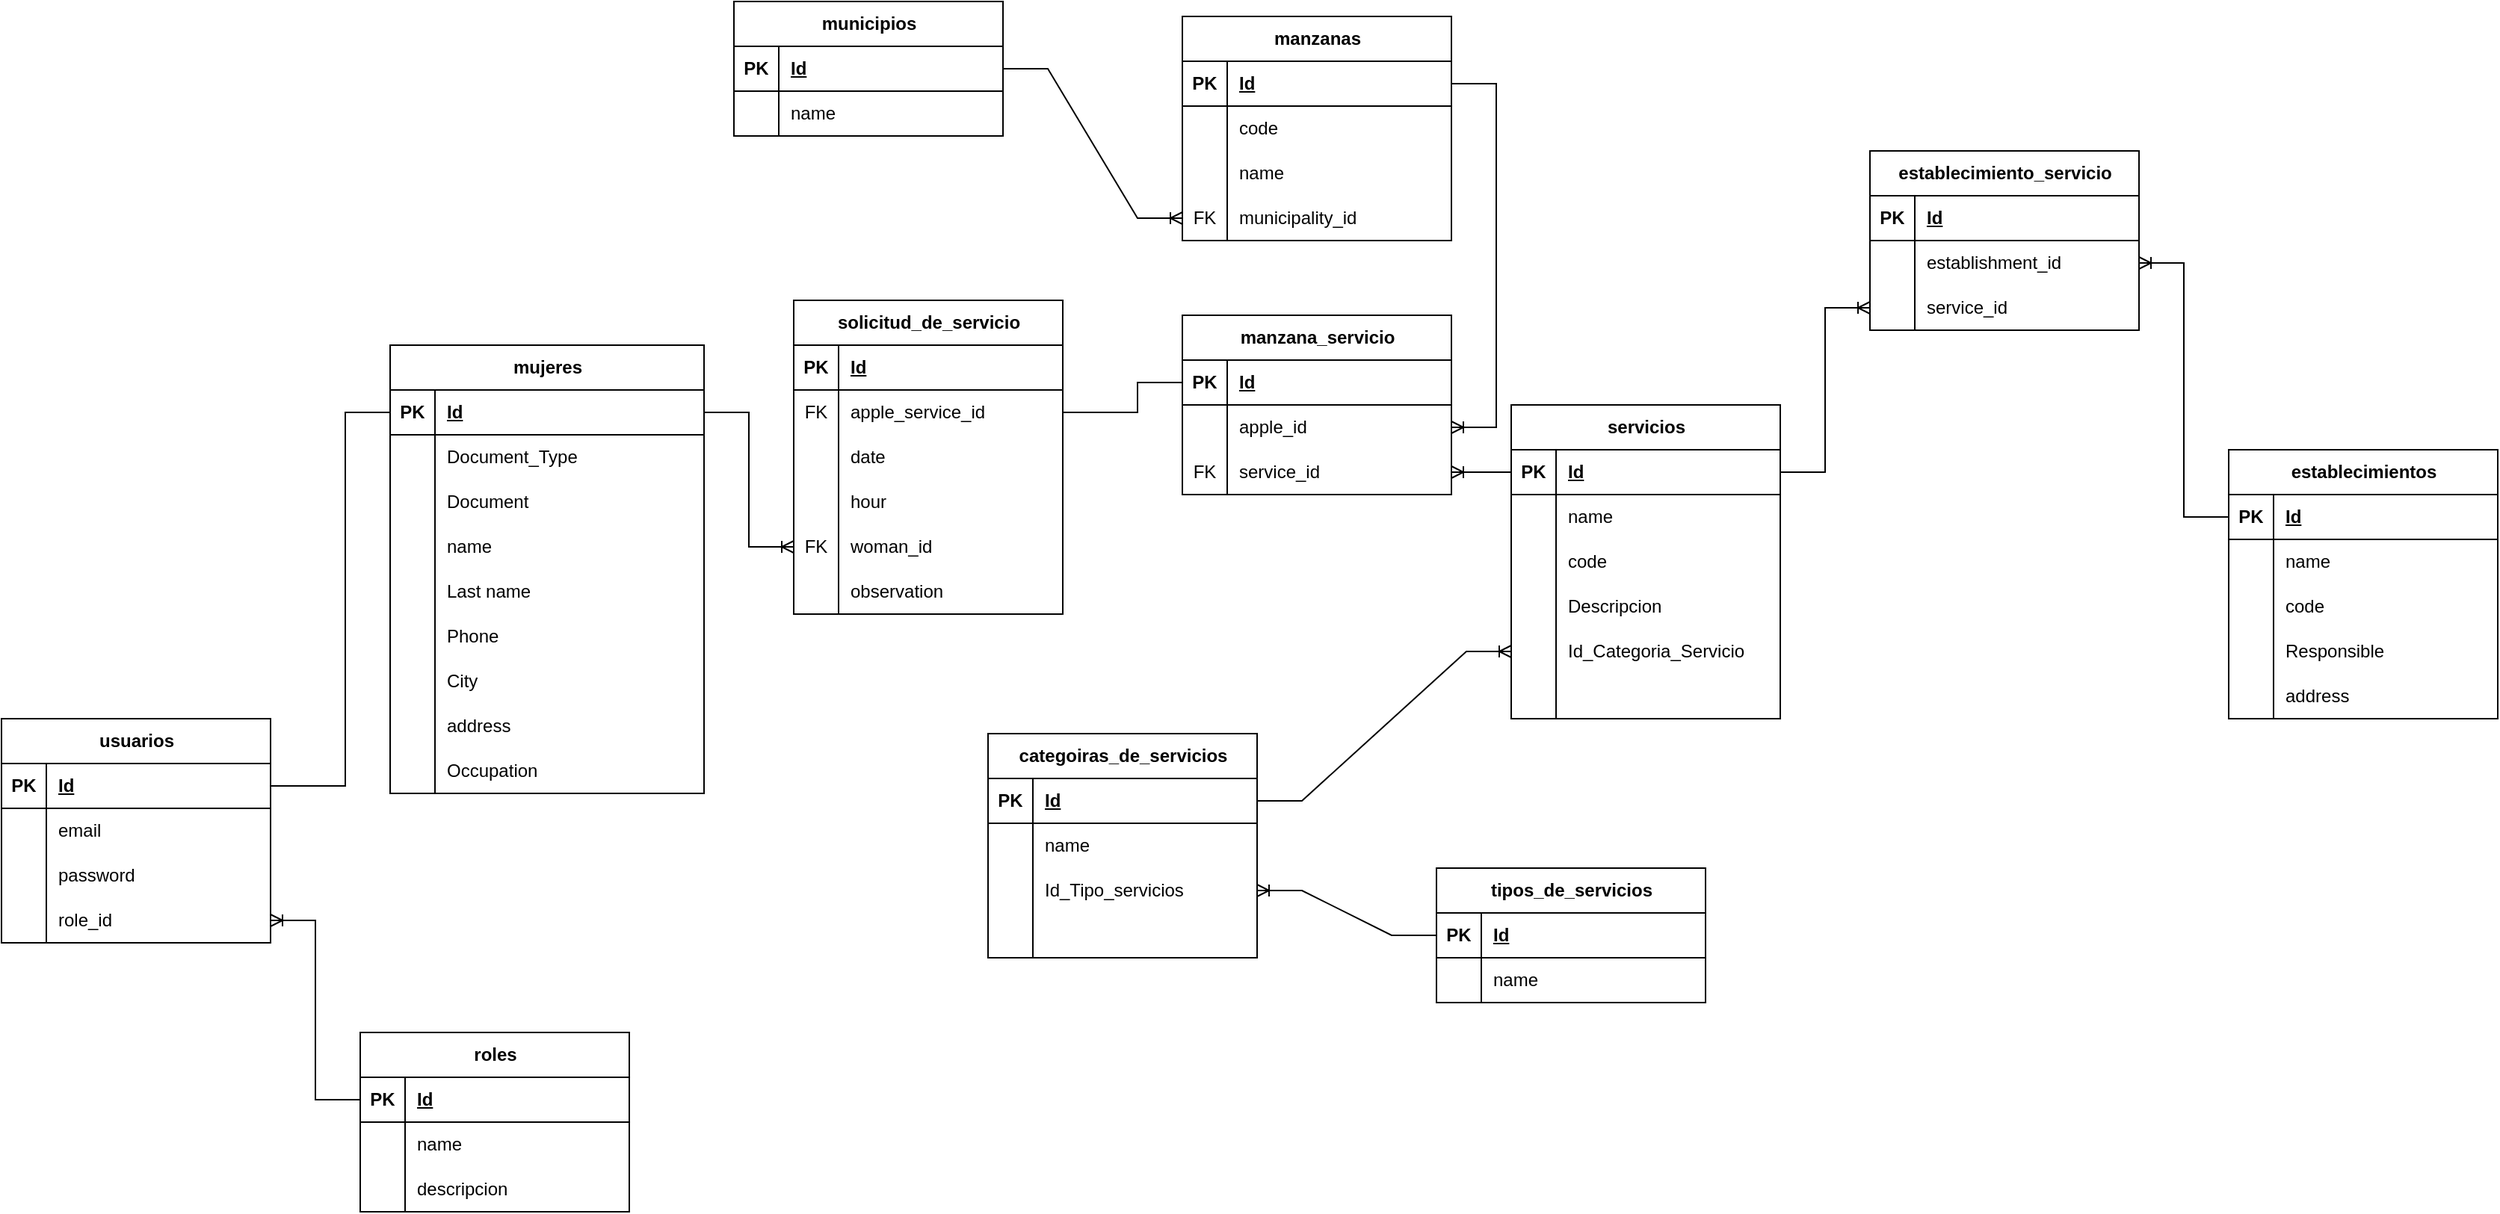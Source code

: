 <mxfile version="21.7.5" type="device">
  <diagram name="Página-1" id="1Esb1U3vn8KjZxYMrTXA">
    <mxGraphModel dx="2320" dy="709" grid="1" gridSize="10" guides="1" tooltips="1" connect="1" arrows="1" fold="1" page="1" pageScale="1" pageWidth="827" pageHeight="1169" math="0" shadow="0">
      <root>
        <mxCell id="0" />
        <mxCell id="1" parent="0" />
        <mxCell id="nbecH-jG8fhPAwq5jKJ--27" value="manzanas" style="shape=table;startSize=30;container=1;collapsible=1;childLayout=tableLayout;fixedRows=1;rowLines=0;fontStyle=1;align=center;resizeLast=1;html=1;" parent="1" vertex="1">
          <mxGeometry x="180" y="40" width="180" height="150" as="geometry" />
        </mxCell>
        <mxCell id="nbecH-jG8fhPAwq5jKJ--28" value="" style="shape=tableRow;horizontal=0;startSize=0;swimlaneHead=0;swimlaneBody=0;fillColor=none;collapsible=0;dropTarget=0;points=[[0,0.5],[1,0.5]];portConstraint=eastwest;top=0;left=0;right=0;bottom=1;" parent="nbecH-jG8fhPAwq5jKJ--27" vertex="1">
          <mxGeometry y="30" width="180" height="30" as="geometry" />
        </mxCell>
        <mxCell id="nbecH-jG8fhPAwq5jKJ--29" value="PK" style="shape=partialRectangle;connectable=0;fillColor=none;top=0;left=0;bottom=0;right=0;fontStyle=1;overflow=hidden;whiteSpace=wrap;html=1;" parent="nbecH-jG8fhPAwq5jKJ--28" vertex="1">
          <mxGeometry width="30" height="30" as="geometry">
            <mxRectangle width="30" height="30" as="alternateBounds" />
          </mxGeometry>
        </mxCell>
        <mxCell id="nbecH-jG8fhPAwq5jKJ--30" value="Id" style="shape=partialRectangle;connectable=0;fillColor=none;top=0;left=0;bottom=0;right=0;align=left;spacingLeft=6;fontStyle=5;overflow=hidden;whiteSpace=wrap;html=1;" parent="nbecH-jG8fhPAwq5jKJ--28" vertex="1">
          <mxGeometry x="30" width="150" height="30" as="geometry">
            <mxRectangle width="150" height="30" as="alternateBounds" />
          </mxGeometry>
        </mxCell>
        <mxCell id="nbecH-jG8fhPAwq5jKJ--31" value="" style="shape=tableRow;horizontal=0;startSize=0;swimlaneHead=0;swimlaneBody=0;fillColor=none;collapsible=0;dropTarget=0;points=[[0,0.5],[1,0.5]];portConstraint=eastwest;top=0;left=0;right=0;bottom=0;" parent="nbecH-jG8fhPAwq5jKJ--27" vertex="1">
          <mxGeometry y="60" width="180" height="30" as="geometry" />
        </mxCell>
        <mxCell id="nbecH-jG8fhPAwq5jKJ--32" value="" style="shape=partialRectangle;connectable=0;fillColor=none;top=0;left=0;bottom=0;right=0;editable=1;overflow=hidden;whiteSpace=wrap;html=1;" parent="nbecH-jG8fhPAwq5jKJ--31" vertex="1">
          <mxGeometry width="30" height="30" as="geometry">
            <mxRectangle width="30" height="30" as="alternateBounds" />
          </mxGeometry>
        </mxCell>
        <mxCell id="nbecH-jG8fhPAwq5jKJ--33" value="code" style="shape=partialRectangle;connectable=0;fillColor=none;top=0;left=0;bottom=0;right=0;align=left;spacingLeft=6;overflow=hidden;whiteSpace=wrap;html=1;" parent="nbecH-jG8fhPAwq5jKJ--31" vertex="1">
          <mxGeometry x="30" width="150" height="30" as="geometry">
            <mxRectangle width="150" height="30" as="alternateBounds" />
          </mxGeometry>
        </mxCell>
        <mxCell id="nbecH-jG8fhPAwq5jKJ--34" value="" style="shape=tableRow;horizontal=0;startSize=0;swimlaneHead=0;swimlaneBody=0;fillColor=none;collapsible=0;dropTarget=0;points=[[0,0.5],[1,0.5]];portConstraint=eastwest;top=0;left=0;right=0;bottom=0;" parent="nbecH-jG8fhPAwq5jKJ--27" vertex="1">
          <mxGeometry y="90" width="180" height="30" as="geometry" />
        </mxCell>
        <mxCell id="nbecH-jG8fhPAwq5jKJ--35" value="" style="shape=partialRectangle;connectable=0;fillColor=none;top=0;left=0;bottom=0;right=0;editable=1;overflow=hidden;whiteSpace=wrap;html=1;" parent="nbecH-jG8fhPAwq5jKJ--34" vertex="1">
          <mxGeometry width="30" height="30" as="geometry">
            <mxRectangle width="30" height="30" as="alternateBounds" />
          </mxGeometry>
        </mxCell>
        <mxCell id="nbecH-jG8fhPAwq5jKJ--36" value="name" style="shape=partialRectangle;connectable=0;fillColor=none;top=0;left=0;bottom=0;right=0;align=left;spacingLeft=6;overflow=hidden;whiteSpace=wrap;html=1;" parent="nbecH-jG8fhPAwq5jKJ--34" vertex="1">
          <mxGeometry x="30" width="150" height="30" as="geometry">
            <mxRectangle width="150" height="30" as="alternateBounds" />
          </mxGeometry>
        </mxCell>
        <mxCell id="nbecH-jG8fhPAwq5jKJ--37" value="" style="shape=tableRow;horizontal=0;startSize=0;swimlaneHead=0;swimlaneBody=0;fillColor=none;collapsible=0;dropTarget=0;points=[[0,0.5],[1,0.5]];portConstraint=eastwest;top=0;left=0;right=0;bottom=0;" parent="nbecH-jG8fhPAwq5jKJ--27" vertex="1">
          <mxGeometry y="120" width="180" height="30" as="geometry" />
        </mxCell>
        <mxCell id="nbecH-jG8fhPAwq5jKJ--38" value="FK" style="shape=partialRectangle;connectable=0;fillColor=none;top=0;left=0;bottom=0;right=0;editable=1;overflow=hidden;whiteSpace=wrap;html=1;" parent="nbecH-jG8fhPAwq5jKJ--37" vertex="1">
          <mxGeometry width="30" height="30" as="geometry">
            <mxRectangle width="30" height="30" as="alternateBounds" />
          </mxGeometry>
        </mxCell>
        <mxCell id="nbecH-jG8fhPAwq5jKJ--39" value="municipality_id" style="shape=partialRectangle;connectable=0;fillColor=none;top=0;left=0;bottom=0;right=0;align=left;spacingLeft=6;overflow=hidden;whiteSpace=wrap;html=1;" parent="nbecH-jG8fhPAwq5jKJ--37" vertex="1">
          <mxGeometry x="30" width="150" height="30" as="geometry">
            <mxRectangle width="150" height="30" as="alternateBounds" />
          </mxGeometry>
        </mxCell>
        <mxCell id="nbecH-jG8fhPAwq5jKJ--40" value="municipios" style="shape=table;startSize=30;container=1;collapsible=1;childLayout=tableLayout;fixedRows=1;rowLines=0;fontStyle=1;align=center;resizeLast=1;html=1;" parent="1" vertex="1">
          <mxGeometry x="-120" y="30" width="180" height="90" as="geometry" />
        </mxCell>
        <mxCell id="nbecH-jG8fhPAwq5jKJ--41" value="" style="shape=tableRow;horizontal=0;startSize=0;swimlaneHead=0;swimlaneBody=0;fillColor=none;collapsible=0;dropTarget=0;points=[[0,0.5],[1,0.5]];portConstraint=eastwest;top=0;left=0;right=0;bottom=1;" parent="nbecH-jG8fhPAwq5jKJ--40" vertex="1">
          <mxGeometry y="30" width="180" height="30" as="geometry" />
        </mxCell>
        <mxCell id="nbecH-jG8fhPAwq5jKJ--42" value="PK" style="shape=partialRectangle;connectable=0;fillColor=none;top=0;left=0;bottom=0;right=0;fontStyle=1;overflow=hidden;whiteSpace=wrap;html=1;" parent="nbecH-jG8fhPAwq5jKJ--41" vertex="1">
          <mxGeometry width="30" height="30" as="geometry">
            <mxRectangle width="30" height="30" as="alternateBounds" />
          </mxGeometry>
        </mxCell>
        <mxCell id="nbecH-jG8fhPAwq5jKJ--43" value="Id" style="shape=partialRectangle;connectable=0;fillColor=none;top=0;left=0;bottom=0;right=0;align=left;spacingLeft=6;fontStyle=5;overflow=hidden;whiteSpace=wrap;html=1;" parent="nbecH-jG8fhPAwq5jKJ--41" vertex="1">
          <mxGeometry x="30" width="150" height="30" as="geometry">
            <mxRectangle width="150" height="30" as="alternateBounds" />
          </mxGeometry>
        </mxCell>
        <mxCell id="nbecH-jG8fhPAwq5jKJ--44" value="" style="shape=tableRow;horizontal=0;startSize=0;swimlaneHead=0;swimlaneBody=0;fillColor=none;collapsible=0;dropTarget=0;points=[[0,0.5],[1,0.5]];portConstraint=eastwest;top=0;left=0;right=0;bottom=0;" parent="nbecH-jG8fhPAwq5jKJ--40" vertex="1">
          <mxGeometry y="60" width="180" height="30" as="geometry" />
        </mxCell>
        <mxCell id="nbecH-jG8fhPAwq5jKJ--45" value="" style="shape=partialRectangle;connectable=0;fillColor=none;top=0;left=0;bottom=0;right=0;editable=1;overflow=hidden;whiteSpace=wrap;html=1;" parent="nbecH-jG8fhPAwq5jKJ--44" vertex="1">
          <mxGeometry width="30" height="30" as="geometry">
            <mxRectangle width="30" height="30" as="alternateBounds" />
          </mxGeometry>
        </mxCell>
        <mxCell id="nbecH-jG8fhPAwq5jKJ--46" value="name" style="shape=partialRectangle;connectable=0;fillColor=none;top=0;left=0;bottom=0;right=0;align=left;spacingLeft=6;overflow=hidden;whiteSpace=wrap;html=1;" parent="nbecH-jG8fhPAwq5jKJ--44" vertex="1">
          <mxGeometry x="30" width="150" height="30" as="geometry">
            <mxRectangle width="150" height="30" as="alternateBounds" />
          </mxGeometry>
        </mxCell>
        <mxCell id="nbecH-jG8fhPAwq5jKJ--53" value="tipos_de_servicios" style="shape=table;startSize=30;container=1;collapsible=1;childLayout=tableLayout;fixedRows=1;rowLines=0;fontStyle=1;align=center;resizeLast=1;html=1;" parent="1" vertex="1">
          <mxGeometry x="350" y="610" width="180" height="90" as="geometry" />
        </mxCell>
        <mxCell id="nbecH-jG8fhPAwq5jKJ--54" value="" style="shape=tableRow;horizontal=0;startSize=0;swimlaneHead=0;swimlaneBody=0;fillColor=none;collapsible=0;dropTarget=0;points=[[0,0.5],[1,0.5]];portConstraint=eastwest;top=0;left=0;right=0;bottom=1;" parent="nbecH-jG8fhPAwq5jKJ--53" vertex="1">
          <mxGeometry y="30" width="180" height="30" as="geometry" />
        </mxCell>
        <mxCell id="nbecH-jG8fhPAwq5jKJ--55" value="PK" style="shape=partialRectangle;connectable=0;fillColor=none;top=0;left=0;bottom=0;right=0;fontStyle=1;overflow=hidden;whiteSpace=wrap;html=1;" parent="nbecH-jG8fhPAwq5jKJ--54" vertex="1">
          <mxGeometry width="30" height="30" as="geometry">
            <mxRectangle width="30" height="30" as="alternateBounds" />
          </mxGeometry>
        </mxCell>
        <mxCell id="nbecH-jG8fhPAwq5jKJ--56" value="Id" style="shape=partialRectangle;connectable=0;fillColor=none;top=0;left=0;bottom=0;right=0;align=left;spacingLeft=6;fontStyle=5;overflow=hidden;whiteSpace=wrap;html=1;" parent="nbecH-jG8fhPAwq5jKJ--54" vertex="1">
          <mxGeometry x="30" width="150" height="30" as="geometry">
            <mxRectangle width="150" height="30" as="alternateBounds" />
          </mxGeometry>
        </mxCell>
        <mxCell id="nbecH-jG8fhPAwq5jKJ--57" value="" style="shape=tableRow;horizontal=0;startSize=0;swimlaneHead=0;swimlaneBody=0;fillColor=none;collapsible=0;dropTarget=0;points=[[0,0.5],[1,0.5]];portConstraint=eastwest;top=0;left=0;right=0;bottom=0;" parent="nbecH-jG8fhPAwq5jKJ--53" vertex="1">
          <mxGeometry y="60" width="180" height="30" as="geometry" />
        </mxCell>
        <mxCell id="nbecH-jG8fhPAwq5jKJ--58" value="" style="shape=partialRectangle;connectable=0;fillColor=none;top=0;left=0;bottom=0;right=0;editable=1;overflow=hidden;whiteSpace=wrap;html=1;" parent="nbecH-jG8fhPAwq5jKJ--57" vertex="1">
          <mxGeometry width="30" height="30" as="geometry">
            <mxRectangle width="30" height="30" as="alternateBounds" />
          </mxGeometry>
        </mxCell>
        <mxCell id="nbecH-jG8fhPAwq5jKJ--59" value="name" style="shape=partialRectangle;connectable=0;fillColor=none;top=0;left=0;bottom=0;right=0;align=left;spacingLeft=6;overflow=hidden;whiteSpace=wrap;html=1;" parent="nbecH-jG8fhPAwq5jKJ--57" vertex="1">
          <mxGeometry x="30" width="150" height="30" as="geometry">
            <mxRectangle width="150" height="30" as="alternateBounds" />
          </mxGeometry>
        </mxCell>
        <mxCell id="nbecH-jG8fhPAwq5jKJ--67" value="categoiras_de_servicios" style="shape=table;startSize=30;container=1;collapsible=1;childLayout=tableLayout;fixedRows=1;rowLines=0;fontStyle=1;align=center;resizeLast=1;html=1;" parent="1" vertex="1">
          <mxGeometry x="50" y="520" width="180" height="150" as="geometry" />
        </mxCell>
        <mxCell id="nbecH-jG8fhPAwq5jKJ--68" value="" style="shape=tableRow;horizontal=0;startSize=0;swimlaneHead=0;swimlaneBody=0;fillColor=none;collapsible=0;dropTarget=0;points=[[0,0.5],[1,0.5]];portConstraint=eastwest;top=0;left=0;right=0;bottom=1;" parent="nbecH-jG8fhPAwq5jKJ--67" vertex="1">
          <mxGeometry y="30" width="180" height="30" as="geometry" />
        </mxCell>
        <mxCell id="nbecH-jG8fhPAwq5jKJ--69" value="PK" style="shape=partialRectangle;connectable=0;fillColor=none;top=0;left=0;bottom=0;right=0;fontStyle=1;overflow=hidden;whiteSpace=wrap;html=1;" parent="nbecH-jG8fhPAwq5jKJ--68" vertex="1">
          <mxGeometry width="30" height="30" as="geometry">
            <mxRectangle width="30" height="30" as="alternateBounds" />
          </mxGeometry>
        </mxCell>
        <mxCell id="nbecH-jG8fhPAwq5jKJ--70" value="Id" style="shape=partialRectangle;connectable=0;fillColor=none;top=0;left=0;bottom=0;right=0;align=left;spacingLeft=6;fontStyle=5;overflow=hidden;whiteSpace=wrap;html=1;" parent="nbecH-jG8fhPAwq5jKJ--68" vertex="1">
          <mxGeometry x="30" width="150" height="30" as="geometry">
            <mxRectangle width="150" height="30" as="alternateBounds" />
          </mxGeometry>
        </mxCell>
        <mxCell id="nbecH-jG8fhPAwq5jKJ--71" value="" style="shape=tableRow;horizontal=0;startSize=0;swimlaneHead=0;swimlaneBody=0;fillColor=none;collapsible=0;dropTarget=0;points=[[0,0.5],[1,0.5]];portConstraint=eastwest;top=0;left=0;right=0;bottom=0;" parent="nbecH-jG8fhPAwq5jKJ--67" vertex="1">
          <mxGeometry y="60" width="180" height="30" as="geometry" />
        </mxCell>
        <mxCell id="nbecH-jG8fhPAwq5jKJ--72" value="" style="shape=partialRectangle;connectable=0;fillColor=none;top=0;left=0;bottom=0;right=0;editable=1;overflow=hidden;whiteSpace=wrap;html=1;" parent="nbecH-jG8fhPAwq5jKJ--71" vertex="1">
          <mxGeometry width="30" height="30" as="geometry">
            <mxRectangle width="30" height="30" as="alternateBounds" />
          </mxGeometry>
        </mxCell>
        <mxCell id="nbecH-jG8fhPAwq5jKJ--73" value="name" style="shape=partialRectangle;connectable=0;fillColor=none;top=0;left=0;bottom=0;right=0;align=left;spacingLeft=6;overflow=hidden;whiteSpace=wrap;html=1;" parent="nbecH-jG8fhPAwq5jKJ--71" vertex="1">
          <mxGeometry x="30" width="150" height="30" as="geometry">
            <mxRectangle width="150" height="30" as="alternateBounds" />
          </mxGeometry>
        </mxCell>
        <mxCell id="nbecH-jG8fhPAwq5jKJ--74" value="" style="shape=tableRow;horizontal=0;startSize=0;swimlaneHead=0;swimlaneBody=0;fillColor=none;collapsible=0;dropTarget=0;points=[[0,0.5],[1,0.5]];portConstraint=eastwest;top=0;left=0;right=0;bottom=0;" parent="nbecH-jG8fhPAwq5jKJ--67" vertex="1">
          <mxGeometry y="90" width="180" height="30" as="geometry" />
        </mxCell>
        <mxCell id="nbecH-jG8fhPAwq5jKJ--75" value="" style="shape=partialRectangle;connectable=0;fillColor=none;top=0;left=0;bottom=0;right=0;editable=1;overflow=hidden;whiteSpace=wrap;html=1;" parent="nbecH-jG8fhPAwq5jKJ--74" vertex="1">
          <mxGeometry width="30" height="30" as="geometry">
            <mxRectangle width="30" height="30" as="alternateBounds" />
          </mxGeometry>
        </mxCell>
        <mxCell id="nbecH-jG8fhPAwq5jKJ--76" value="Id_Tipo_servicios" style="shape=partialRectangle;connectable=0;fillColor=none;top=0;left=0;bottom=0;right=0;align=left;spacingLeft=6;overflow=hidden;whiteSpace=wrap;html=1;" parent="nbecH-jG8fhPAwq5jKJ--74" vertex="1">
          <mxGeometry x="30" width="150" height="30" as="geometry">
            <mxRectangle width="150" height="30" as="alternateBounds" />
          </mxGeometry>
        </mxCell>
        <mxCell id="nbecH-jG8fhPAwq5jKJ--77" value="" style="shape=tableRow;horizontal=0;startSize=0;swimlaneHead=0;swimlaneBody=0;fillColor=none;collapsible=0;dropTarget=0;points=[[0,0.5],[1,0.5]];portConstraint=eastwest;top=0;left=0;right=0;bottom=0;" parent="nbecH-jG8fhPAwq5jKJ--67" vertex="1">
          <mxGeometry y="120" width="180" height="30" as="geometry" />
        </mxCell>
        <mxCell id="nbecH-jG8fhPAwq5jKJ--78" value="" style="shape=partialRectangle;connectable=0;fillColor=none;top=0;left=0;bottom=0;right=0;editable=1;overflow=hidden;whiteSpace=wrap;html=1;" parent="nbecH-jG8fhPAwq5jKJ--77" vertex="1">
          <mxGeometry width="30" height="30" as="geometry">
            <mxRectangle width="30" height="30" as="alternateBounds" />
          </mxGeometry>
        </mxCell>
        <mxCell id="nbecH-jG8fhPAwq5jKJ--79" value="" style="shape=partialRectangle;connectable=0;fillColor=none;top=0;left=0;bottom=0;right=0;align=left;spacingLeft=6;overflow=hidden;whiteSpace=wrap;html=1;" parent="nbecH-jG8fhPAwq5jKJ--77" vertex="1">
          <mxGeometry x="30" width="150" height="30" as="geometry">
            <mxRectangle width="150" height="30" as="alternateBounds" />
          </mxGeometry>
        </mxCell>
        <mxCell id="nbecH-jG8fhPAwq5jKJ--80" value="servicios" style="shape=table;startSize=30;container=1;collapsible=1;childLayout=tableLayout;fixedRows=1;rowLines=0;fontStyle=1;align=center;resizeLast=1;html=1;" parent="1" vertex="1">
          <mxGeometry x="400" y="300" width="180" height="210" as="geometry" />
        </mxCell>
        <mxCell id="nbecH-jG8fhPAwq5jKJ--81" value="" style="shape=tableRow;horizontal=0;startSize=0;swimlaneHead=0;swimlaneBody=0;fillColor=none;collapsible=0;dropTarget=0;points=[[0,0.5],[1,0.5]];portConstraint=eastwest;top=0;left=0;right=0;bottom=1;" parent="nbecH-jG8fhPAwq5jKJ--80" vertex="1">
          <mxGeometry y="30" width="180" height="30" as="geometry" />
        </mxCell>
        <mxCell id="nbecH-jG8fhPAwq5jKJ--82" value="PK" style="shape=partialRectangle;connectable=0;fillColor=none;top=0;left=0;bottom=0;right=0;fontStyle=1;overflow=hidden;whiteSpace=wrap;html=1;" parent="nbecH-jG8fhPAwq5jKJ--81" vertex="1">
          <mxGeometry width="30" height="30" as="geometry">
            <mxRectangle width="30" height="30" as="alternateBounds" />
          </mxGeometry>
        </mxCell>
        <mxCell id="nbecH-jG8fhPAwq5jKJ--83" value="Id" style="shape=partialRectangle;connectable=0;fillColor=none;top=0;left=0;bottom=0;right=0;align=left;spacingLeft=6;fontStyle=5;overflow=hidden;whiteSpace=wrap;html=1;" parent="nbecH-jG8fhPAwq5jKJ--81" vertex="1">
          <mxGeometry x="30" width="150" height="30" as="geometry">
            <mxRectangle width="150" height="30" as="alternateBounds" />
          </mxGeometry>
        </mxCell>
        <mxCell id="nbecH-jG8fhPAwq5jKJ--84" value="" style="shape=tableRow;horizontal=0;startSize=0;swimlaneHead=0;swimlaneBody=0;fillColor=none;collapsible=0;dropTarget=0;points=[[0,0.5],[1,0.5]];portConstraint=eastwest;top=0;left=0;right=0;bottom=0;" parent="nbecH-jG8fhPAwq5jKJ--80" vertex="1">
          <mxGeometry y="60" width="180" height="30" as="geometry" />
        </mxCell>
        <mxCell id="nbecH-jG8fhPAwq5jKJ--85" value="" style="shape=partialRectangle;connectable=0;fillColor=none;top=0;left=0;bottom=0;right=0;editable=1;overflow=hidden;whiteSpace=wrap;html=1;" parent="nbecH-jG8fhPAwq5jKJ--84" vertex="1">
          <mxGeometry width="30" height="30" as="geometry">
            <mxRectangle width="30" height="30" as="alternateBounds" />
          </mxGeometry>
        </mxCell>
        <mxCell id="nbecH-jG8fhPAwq5jKJ--86" value="name" style="shape=partialRectangle;connectable=0;fillColor=none;top=0;left=0;bottom=0;right=0;align=left;spacingLeft=6;overflow=hidden;whiteSpace=wrap;html=1;" parent="nbecH-jG8fhPAwq5jKJ--84" vertex="1">
          <mxGeometry x="30" width="150" height="30" as="geometry">
            <mxRectangle width="150" height="30" as="alternateBounds" />
          </mxGeometry>
        </mxCell>
        <mxCell id="nbecH-jG8fhPAwq5jKJ--87" value="" style="shape=tableRow;horizontal=0;startSize=0;swimlaneHead=0;swimlaneBody=0;fillColor=none;collapsible=0;dropTarget=0;points=[[0,0.5],[1,0.5]];portConstraint=eastwest;top=0;left=0;right=0;bottom=0;" parent="nbecH-jG8fhPAwq5jKJ--80" vertex="1">
          <mxGeometry y="90" width="180" height="30" as="geometry" />
        </mxCell>
        <mxCell id="nbecH-jG8fhPAwq5jKJ--88" value="" style="shape=partialRectangle;connectable=0;fillColor=none;top=0;left=0;bottom=0;right=0;editable=1;overflow=hidden;whiteSpace=wrap;html=1;" parent="nbecH-jG8fhPAwq5jKJ--87" vertex="1">
          <mxGeometry width="30" height="30" as="geometry">
            <mxRectangle width="30" height="30" as="alternateBounds" />
          </mxGeometry>
        </mxCell>
        <mxCell id="nbecH-jG8fhPAwq5jKJ--89" value="code" style="shape=partialRectangle;connectable=0;fillColor=none;top=0;left=0;bottom=0;right=0;align=left;spacingLeft=6;overflow=hidden;whiteSpace=wrap;html=1;" parent="nbecH-jG8fhPAwq5jKJ--87" vertex="1">
          <mxGeometry x="30" width="150" height="30" as="geometry">
            <mxRectangle width="150" height="30" as="alternateBounds" />
          </mxGeometry>
        </mxCell>
        <mxCell id="nbecH-jG8fhPAwq5jKJ--90" value="" style="shape=tableRow;horizontal=0;startSize=0;swimlaneHead=0;swimlaneBody=0;fillColor=none;collapsible=0;dropTarget=0;points=[[0,0.5],[1,0.5]];portConstraint=eastwest;top=0;left=0;right=0;bottom=0;" parent="nbecH-jG8fhPAwq5jKJ--80" vertex="1">
          <mxGeometry y="120" width="180" height="30" as="geometry" />
        </mxCell>
        <mxCell id="nbecH-jG8fhPAwq5jKJ--91" value="" style="shape=partialRectangle;connectable=0;fillColor=none;top=0;left=0;bottom=0;right=0;editable=1;overflow=hidden;whiteSpace=wrap;html=1;" parent="nbecH-jG8fhPAwq5jKJ--90" vertex="1">
          <mxGeometry width="30" height="30" as="geometry">
            <mxRectangle width="30" height="30" as="alternateBounds" />
          </mxGeometry>
        </mxCell>
        <mxCell id="nbecH-jG8fhPAwq5jKJ--92" value="Descripcion" style="shape=partialRectangle;connectable=0;fillColor=none;top=0;left=0;bottom=0;right=0;align=left;spacingLeft=6;overflow=hidden;whiteSpace=wrap;html=1;" parent="nbecH-jG8fhPAwq5jKJ--90" vertex="1">
          <mxGeometry x="30" width="150" height="30" as="geometry">
            <mxRectangle width="150" height="30" as="alternateBounds" />
          </mxGeometry>
        </mxCell>
        <mxCell id="nbecH-jG8fhPAwq5jKJ--207" value="" style="shape=tableRow;horizontal=0;startSize=0;swimlaneHead=0;swimlaneBody=0;fillColor=none;collapsible=0;dropTarget=0;points=[[0,0.5],[1,0.5]];portConstraint=eastwest;top=0;left=0;right=0;bottom=0;" parent="nbecH-jG8fhPAwq5jKJ--80" vertex="1">
          <mxGeometry y="150" width="180" height="30" as="geometry" />
        </mxCell>
        <mxCell id="nbecH-jG8fhPAwq5jKJ--208" value="" style="shape=partialRectangle;connectable=0;fillColor=none;top=0;left=0;bottom=0;right=0;editable=1;overflow=hidden;whiteSpace=wrap;html=1;" parent="nbecH-jG8fhPAwq5jKJ--207" vertex="1">
          <mxGeometry width="30" height="30" as="geometry">
            <mxRectangle width="30" height="30" as="alternateBounds" />
          </mxGeometry>
        </mxCell>
        <mxCell id="nbecH-jG8fhPAwq5jKJ--209" value="Id_Categoria_Servicio" style="shape=partialRectangle;connectable=0;fillColor=none;top=0;left=0;bottom=0;right=0;align=left;spacingLeft=6;overflow=hidden;whiteSpace=wrap;html=1;" parent="nbecH-jG8fhPAwq5jKJ--207" vertex="1">
          <mxGeometry x="30" width="150" height="30" as="geometry">
            <mxRectangle width="150" height="30" as="alternateBounds" />
          </mxGeometry>
        </mxCell>
        <mxCell id="nbecH-jG8fhPAwq5jKJ--210" value="" style="shape=tableRow;horizontal=0;startSize=0;swimlaneHead=0;swimlaneBody=0;fillColor=none;collapsible=0;dropTarget=0;points=[[0,0.5],[1,0.5]];portConstraint=eastwest;top=0;left=0;right=0;bottom=0;" parent="nbecH-jG8fhPAwq5jKJ--80" vertex="1">
          <mxGeometry y="180" width="180" height="30" as="geometry" />
        </mxCell>
        <mxCell id="nbecH-jG8fhPAwq5jKJ--211" value="" style="shape=partialRectangle;connectable=0;fillColor=none;top=0;left=0;bottom=0;right=0;editable=1;overflow=hidden;whiteSpace=wrap;html=1;" parent="nbecH-jG8fhPAwq5jKJ--210" vertex="1">
          <mxGeometry width="30" height="30" as="geometry">
            <mxRectangle width="30" height="30" as="alternateBounds" />
          </mxGeometry>
        </mxCell>
        <mxCell id="nbecH-jG8fhPAwq5jKJ--212" value="" style="shape=partialRectangle;connectable=0;fillColor=none;top=0;left=0;bottom=0;right=0;align=left;spacingLeft=6;overflow=hidden;whiteSpace=wrap;html=1;" parent="nbecH-jG8fhPAwq5jKJ--210" vertex="1">
          <mxGeometry x="30" width="150" height="30" as="geometry">
            <mxRectangle width="150" height="30" as="alternateBounds" />
          </mxGeometry>
        </mxCell>
        <mxCell id="nbecH-jG8fhPAwq5jKJ--141" value="establecimientos" style="shape=table;startSize=30;container=1;collapsible=1;childLayout=tableLayout;fixedRows=1;rowLines=0;fontStyle=1;align=center;resizeLast=1;html=1;" parent="1" vertex="1">
          <mxGeometry x="880" y="330" width="180" height="180" as="geometry" />
        </mxCell>
        <mxCell id="nbecH-jG8fhPAwq5jKJ--142" value="" style="shape=tableRow;horizontal=0;startSize=0;swimlaneHead=0;swimlaneBody=0;fillColor=none;collapsible=0;dropTarget=0;points=[[0,0.5],[1,0.5]];portConstraint=eastwest;top=0;left=0;right=0;bottom=1;" parent="nbecH-jG8fhPAwq5jKJ--141" vertex="1">
          <mxGeometry y="30" width="180" height="30" as="geometry" />
        </mxCell>
        <mxCell id="nbecH-jG8fhPAwq5jKJ--143" value="PK" style="shape=partialRectangle;connectable=0;fillColor=none;top=0;left=0;bottom=0;right=0;fontStyle=1;overflow=hidden;whiteSpace=wrap;html=1;" parent="nbecH-jG8fhPAwq5jKJ--142" vertex="1">
          <mxGeometry width="30" height="30" as="geometry">
            <mxRectangle width="30" height="30" as="alternateBounds" />
          </mxGeometry>
        </mxCell>
        <mxCell id="nbecH-jG8fhPAwq5jKJ--144" value="Id" style="shape=partialRectangle;connectable=0;fillColor=none;top=0;left=0;bottom=0;right=0;align=left;spacingLeft=6;fontStyle=5;overflow=hidden;whiteSpace=wrap;html=1;" parent="nbecH-jG8fhPAwq5jKJ--142" vertex="1">
          <mxGeometry x="30" width="150" height="30" as="geometry">
            <mxRectangle width="150" height="30" as="alternateBounds" />
          </mxGeometry>
        </mxCell>
        <mxCell id="nbecH-jG8fhPAwq5jKJ--145" value="" style="shape=tableRow;horizontal=0;startSize=0;swimlaneHead=0;swimlaneBody=0;fillColor=none;collapsible=0;dropTarget=0;points=[[0,0.5],[1,0.5]];portConstraint=eastwest;top=0;left=0;right=0;bottom=0;" parent="nbecH-jG8fhPAwq5jKJ--141" vertex="1">
          <mxGeometry y="60" width="180" height="30" as="geometry" />
        </mxCell>
        <mxCell id="nbecH-jG8fhPAwq5jKJ--146" value="" style="shape=partialRectangle;connectable=0;fillColor=none;top=0;left=0;bottom=0;right=0;editable=1;overflow=hidden;whiteSpace=wrap;html=1;" parent="nbecH-jG8fhPAwq5jKJ--145" vertex="1">
          <mxGeometry width="30" height="30" as="geometry">
            <mxRectangle width="30" height="30" as="alternateBounds" />
          </mxGeometry>
        </mxCell>
        <mxCell id="nbecH-jG8fhPAwq5jKJ--147" value="name" style="shape=partialRectangle;connectable=0;fillColor=none;top=0;left=0;bottom=0;right=0;align=left;spacingLeft=6;overflow=hidden;whiteSpace=wrap;html=1;" parent="nbecH-jG8fhPAwq5jKJ--145" vertex="1">
          <mxGeometry x="30" width="150" height="30" as="geometry">
            <mxRectangle width="150" height="30" as="alternateBounds" />
          </mxGeometry>
        </mxCell>
        <mxCell id="nbecH-jG8fhPAwq5jKJ--148" value="" style="shape=tableRow;horizontal=0;startSize=0;swimlaneHead=0;swimlaneBody=0;fillColor=none;collapsible=0;dropTarget=0;points=[[0,0.5],[1,0.5]];portConstraint=eastwest;top=0;left=0;right=0;bottom=0;" parent="nbecH-jG8fhPAwq5jKJ--141" vertex="1">
          <mxGeometry y="90" width="180" height="30" as="geometry" />
        </mxCell>
        <mxCell id="nbecH-jG8fhPAwq5jKJ--149" value="" style="shape=partialRectangle;connectable=0;fillColor=none;top=0;left=0;bottom=0;right=0;editable=1;overflow=hidden;whiteSpace=wrap;html=1;" parent="nbecH-jG8fhPAwq5jKJ--148" vertex="1">
          <mxGeometry width="30" height="30" as="geometry">
            <mxRectangle width="30" height="30" as="alternateBounds" />
          </mxGeometry>
        </mxCell>
        <mxCell id="nbecH-jG8fhPAwq5jKJ--150" value="code" style="shape=partialRectangle;connectable=0;fillColor=none;top=0;left=0;bottom=0;right=0;align=left;spacingLeft=6;overflow=hidden;whiteSpace=wrap;html=1;" parent="nbecH-jG8fhPAwq5jKJ--148" vertex="1">
          <mxGeometry x="30" width="150" height="30" as="geometry">
            <mxRectangle width="150" height="30" as="alternateBounds" />
          </mxGeometry>
        </mxCell>
        <mxCell id="nbecH-jG8fhPAwq5jKJ--151" value="" style="shape=tableRow;horizontal=0;startSize=0;swimlaneHead=0;swimlaneBody=0;fillColor=none;collapsible=0;dropTarget=0;points=[[0,0.5],[1,0.5]];portConstraint=eastwest;top=0;left=0;right=0;bottom=0;" parent="nbecH-jG8fhPAwq5jKJ--141" vertex="1">
          <mxGeometry y="120" width="180" height="30" as="geometry" />
        </mxCell>
        <mxCell id="nbecH-jG8fhPAwq5jKJ--152" value="" style="shape=partialRectangle;connectable=0;fillColor=none;top=0;left=0;bottom=0;right=0;editable=1;overflow=hidden;whiteSpace=wrap;html=1;" parent="nbecH-jG8fhPAwq5jKJ--151" vertex="1">
          <mxGeometry width="30" height="30" as="geometry">
            <mxRectangle width="30" height="30" as="alternateBounds" />
          </mxGeometry>
        </mxCell>
        <mxCell id="nbecH-jG8fhPAwq5jKJ--153" value="Responsible" style="shape=partialRectangle;connectable=0;fillColor=none;top=0;left=0;bottom=0;right=0;align=left;spacingLeft=6;overflow=hidden;whiteSpace=wrap;html=1;" parent="nbecH-jG8fhPAwq5jKJ--151" vertex="1">
          <mxGeometry x="30" width="150" height="30" as="geometry">
            <mxRectangle width="150" height="30" as="alternateBounds" />
          </mxGeometry>
        </mxCell>
        <mxCell id="nbecH-jG8fhPAwq5jKJ--154" value="" style="shape=tableRow;horizontal=0;startSize=0;swimlaneHead=0;swimlaneBody=0;fillColor=none;collapsible=0;dropTarget=0;points=[[0,0.5],[1,0.5]];portConstraint=eastwest;top=0;left=0;right=0;bottom=0;" parent="nbecH-jG8fhPAwq5jKJ--141" vertex="1">
          <mxGeometry y="150" width="180" height="30" as="geometry" />
        </mxCell>
        <mxCell id="nbecH-jG8fhPAwq5jKJ--155" value="" style="shape=partialRectangle;connectable=0;fillColor=none;top=0;left=0;bottom=0;right=0;editable=1;overflow=hidden;whiteSpace=wrap;html=1;" parent="nbecH-jG8fhPAwq5jKJ--154" vertex="1">
          <mxGeometry width="30" height="30" as="geometry">
            <mxRectangle width="30" height="30" as="alternateBounds" />
          </mxGeometry>
        </mxCell>
        <mxCell id="nbecH-jG8fhPAwq5jKJ--156" value="address" style="shape=partialRectangle;connectable=0;fillColor=none;top=0;left=0;bottom=0;right=0;align=left;spacingLeft=6;overflow=hidden;whiteSpace=wrap;html=1;" parent="nbecH-jG8fhPAwq5jKJ--154" vertex="1">
          <mxGeometry x="30" width="150" height="30" as="geometry">
            <mxRectangle width="150" height="30" as="alternateBounds" />
          </mxGeometry>
        </mxCell>
        <mxCell id="nbecH-jG8fhPAwq5jKJ--157" value="solicitud_de_servicio" style="shape=table;startSize=30;container=1;collapsible=1;childLayout=tableLayout;fixedRows=1;rowLines=0;fontStyle=1;align=center;resizeLast=1;html=1;" parent="1" vertex="1">
          <mxGeometry x="-80" y="230" width="180" height="210" as="geometry" />
        </mxCell>
        <mxCell id="nbecH-jG8fhPAwq5jKJ--158" value="" style="shape=tableRow;horizontal=0;startSize=0;swimlaneHead=0;swimlaneBody=0;fillColor=none;collapsible=0;dropTarget=0;points=[[0,0.5],[1,0.5]];portConstraint=eastwest;top=0;left=0;right=0;bottom=1;" parent="nbecH-jG8fhPAwq5jKJ--157" vertex="1">
          <mxGeometry y="30" width="180" height="30" as="geometry" />
        </mxCell>
        <mxCell id="nbecH-jG8fhPAwq5jKJ--159" value="PK" style="shape=partialRectangle;connectable=0;fillColor=none;top=0;left=0;bottom=0;right=0;fontStyle=1;overflow=hidden;whiteSpace=wrap;html=1;" parent="nbecH-jG8fhPAwq5jKJ--158" vertex="1">
          <mxGeometry width="30" height="30" as="geometry">
            <mxRectangle width="30" height="30" as="alternateBounds" />
          </mxGeometry>
        </mxCell>
        <mxCell id="nbecH-jG8fhPAwq5jKJ--160" value="Id" style="shape=partialRectangle;connectable=0;fillColor=none;top=0;left=0;bottom=0;right=0;align=left;spacingLeft=6;fontStyle=5;overflow=hidden;whiteSpace=wrap;html=1;" parent="nbecH-jG8fhPAwq5jKJ--158" vertex="1">
          <mxGeometry x="30" width="150" height="30" as="geometry">
            <mxRectangle width="150" height="30" as="alternateBounds" />
          </mxGeometry>
        </mxCell>
        <mxCell id="nbecH-jG8fhPAwq5jKJ--161" value="" style="shape=tableRow;horizontal=0;startSize=0;swimlaneHead=0;swimlaneBody=0;fillColor=none;collapsible=0;dropTarget=0;points=[[0,0.5],[1,0.5]];portConstraint=eastwest;top=0;left=0;right=0;bottom=0;" parent="nbecH-jG8fhPAwq5jKJ--157" vertex="1">
          <mxGeometry y="60" width="180" height="30" as="geometry" />
        </mxCell>
        <mxCell id="nbecH-jG8fhPAwq5jKJ--162" value="FK" style="shape=partialRectangle;connectable=0;fillColor=none;top=0;left=0;bottom=0;right=0;editable=1;overflow=hidden;whiteSpace=wrap;html=1;" parent="nbecH-jG8fhPAwq5jKJ--161" vertex="1">
          <mxGeometry width="30" height="30" as="geometry">
            <mxRectangle width="30" height="30" as="alternateBounds" />
          </mxGeometry>
        </mxCell>
        <mxCell id="nbecH-jG8fhPAwq5jKJ--163" value="apple_service_id" style="shape=partialRectangle;connectable=0;fillColor=none;top=0;left=0;bottom=0;right=0;align=left;spacingLeft=6;overflow=hidden;whiteSpace=wrap;html=1;" parent="nbecH-jG8fhPAwq5jKJ--161" vertex="1">
          <mxGeometry x="30" width="150" height="30" as="geometry">
            <mxRectangle width="150" height="30" as="alternateBounds" />
          </mxGeometry>
        </mxCell>
        <mxCell id="nbecH-jG8fhPAwq5jKJ--167" value="" style="shape=tableRow;horizontal=0;startSize=0;swimlaneHead=0;swimlaneBody=0;fillColor=none;collapsible=0;dropTarget=0;points=[[0,0.5],[1,0.5]];portConstraint=eastwest;top=0;left=0;right=0;bottom=0;" parent="nbecH-jG8fhPAwq5jKJ--157" vertex="1">
          <mxGeometry y="90" width="180" height="30" as="geometry" />
        </mxCell>
        <mxCell id="nbecH-jG8fhPAwq5jKJ--168" value="" style="shape=partialRectangle;connectable=0;fillColor=none;top=0;left=0;bottom=0;right=0;editable=1;overflow=hidden;whiteSpace=wrap;html=1;" parent="nbecH-jG8fhPAwq5jKJ--167" vertex="1">
          <mxGeometry width="30" height="30" as="geometry">
            <mxRectangle width="30" height="30" as="alternateBounds" />
          </mxGeometry>
        </mxCell>
        <mxCell id="nbecH-jG8fhPAwq5jKJ--169" value="date" style="shape=partialRectangle;connectable=0;fillColor=none;top=0;left=0;bottom=0;right=0;align=left;spacingLeft=6;overflow=hidden;whiteSpace=wrap;html=1;" parent="nbecH-jG8fhPAwq5jKJ--167" vertex="1">
          <mxGeometry x="30" width="150" height="30" as="geometry">
            <mxRectangle width="150" height="30" as="alternateBounds" />
          </mxGeometry>
        </mxCell>
        <mxCell id="nbecH-jG8fhPAwq5jKJ--170" value="" style="shape=tableRow;horizontal=0;startSize=0;swimlaneHead=0;swimlaneBody=0;fillColor=none;collapsible=0;dropTarget=0;points=[[0,0.5],[1,0.5]];portConstraint=eastwest;top=0;left=0;right=0;bottom=0;" parent="nbecH-jG8fhPAwq5jKJ--157" vertex="1">
          <mxGeometry y="120" width="180" height="30" as="geometry" />
        </mxCell>
        <mxCell id="nbecH-jG8fhPAwq5jKJ--171" value="" style="shape=partialRectangle;connectable=0;fillColor=none;top=0;left=0;bottom=0;right=0;editable=1;overflow=hidden;whiteSpace=wrap;html=1;" parent="nbecH-jG8fhPAwq5jKJ--170" vertex="1">
          <mxGeometry width="30" height="30" as="geometry">
            <mxRectangle width="30" height="30" as="alternateBounds" />
          </mxGeometry>
        </mxCell>
        <mxCell id="nbecH-jG8fhPAwq5jKJ--172" value="hour" style="shape=partialRectangle;connectable=0;fillColor=none;top=0;left=0;bottom=0;right=0;align=left;spacingLeft=6;overflow=hidden;whiteSpace=wrap;html=1;" parent="nbecH-jG8fhPAwq5jKJ--170" vertex="1">
          <mxGeometry x="30" width="150" height="30" as="geometry">
            <mxRectangle width="150" height="30" as="alternateBounds" />
          </mxGeometry>
        </mxCell>
        <mxCell id="nbecH-jG8fhPAwq5jKJ--254" value="" style="shape=tableRow;horizontal=0;startSize=0;swimlaneHead=0;swimlaneBody=0;fillColor=none;collapsible=0;dropTarget=0;points=[[0,0.5],[1,0.5]];portConstraint=eastwest;top=0;left=0;right=0;bottom=0;" parent="nbecH-jG8fhPAwq5jKJ--157" vertex="1">
          <mxGeometry y="150" width="180" height="30" as="geometry" />
        </mxCell>
        <mxCell id="nbecH-jG8fhPAwq5jKJ--255" value="FK" style="shape=partialRectangle;connectable=0;fillColor=none;top=0;left=0;bottom=0;right=0;editable=1;overflow=hidden;whiteSpace=wrap;html=1;" parent="nbecH-jG8fhPAwq5jKJ--254" vertex="1">
          <mxGeometry width="30" height="30" as="geometry">
            <mxRectangle width="30" height="30" as="alternateBounds" />
          </mxGeometry>
        </mxCell>
        <mxCell id="nbecH-jG8fhPAwq5jKJ--256" value="woman_id" style="shape=partialRectangle;connectable=0;fillColor=none;top=0;left=0;bottom=0;right=0;align=left;spacingLeft=6;overflow=hidden;whiteSpace=wrap;html=1;" parent="nbecH-jG8fhPAwq5jKJ--254" vertex="1">
          <mxGeometry x="30" width="150" height="30" as="geometry">
            <mxRectangle width="150" height="30" as="alternateBounds" />
          </mxGeometry>
        </mxCell>
        <mxCell id="ko9aAt1r-LTC5mEfnq7g-16" value="" style="shape=tableRow;horizontal=0;startSize=0;swimlaneHead=0;swimlaneBody=0;fillColor=none;collapsible=0;dropTarget=0;points=[[0,0.5],[1,0.5]];portConstraint=eastwest;top=0;left=0;right=0;bottom=0;" parent="nbecH-jG8fhPAwq5jKJ--157" vertex="1">
          <mxGeometry y="180" width="180" height="30" as="geometry" />
        </mxCell>
        <mxCell id="ko9aAt1r-LTC5mEfnq7g-17" value="" style="shape=partialRectangle;connectable=0;fillColor=none;top=0;left=0;bottom=0;right=0;editable=1;overflow=hidden;whiteSpace=wrap;html=1;" parent="ko9aAt1r-LTC5mEfnq7g-16" vertex="1">
          <mxGeometry width="30" height="30" as="geometry">
            <mxRectangle width="30" height="30" as="alternateBounds" />
          </mxGeometry>
        </mxCell>
        <mxCell id="ko9aAt1r-LTC5mEfnq7g-18" value="observation&lt;br&gt;" style="shape=partialRectangle;connectable=0;fillColor=none;top=0;left=0;bottom=0;right=0;align=left;spacingLeft=6;overflow=hidden;whiteSpace=wrap;html=1;" parent="ko9aAt1r-LTC5mEfnq7g-16" vertex="1">
          <mxGeometry x="30" width="150" height="30" as="geometry">
            <mxRectangle width="150" height="30" as="alternateBounds" />
          </mxGeometry>
        </mxCell>
        <mxCell id="nbecH-jG8fhPAwq5jKJ--173" value="mujeres" style="shape=table;startSize=30;container=1;collapsible=1;childLayout=tableLayout;fixedRows=1;rowLines=0;fontStyle=1;align=center;resizeLast=1;html=1;" parent="1" vertex="1">
          <mxGeometry x="-350" y="260" width="210" height="300" as="geometry" />
        </mxCell>
        <mxCell id="nbecH-jG8fhPAwq5jKJ--174" value="" style="shape=tableRow;horizontal=0;startSize=0;swimlaneHead=0;swimlaneBody=0;fillColor=none;collapsible=0;dropTarget=0;points=[[0,0.5],[1,0.5]];portConstraint=eastwest;top=0;left=0;right=0;bottom=1;" parent="nbecH-jG8fhPAwq5jKJ--173" vertex="1">
          <mxGeometry y="30" width="210" height="30" as="geometry" />
        </mxCell>
        <mxCell id="nbecH-jG8fhPAwq5jKJ--175" value="PK" style="shape=partialRectangle;connectable=0;fillColor=none;top=0;left=0;bottom=0;right=0;fontStyle=1;overflow=hidden;whiteSpace=wrap;html=1;" parent="nbecH-jG8fhPAwq5jKJ--174" vertex="1">
          <mxGeometry width="30" height="30" as="geometry">
            <mxRectangle width="30" height="30" as="alternateBounds" />
          </mxGeometry>
        </mxCell>
        <mxCell id="nbecH-jG8fhPAwq5jKJ--176" value="Id" style="shape=partialRectangle;connectable=0;fillColor=none;top=0;left=0;bottom=0;right=0;align=left;spacingLeft=6;fontStyle=5;overflow=hidden;whiteSpace=wrap;html=1;" parent="nbecH-jG8fhPAwq5jKJ--174" vertex="1">
          <mxGeometry x="30" width="180" height="30" as="geometry">
            <mxRectangle width="180" height="30" as="alternateBounds" />
          </mxGeometry>
        </mxCell>
        <mxCell id="nbecH-jG8fhPAwq5jKJ--177" value="" style="shape=tableRow;horizontal=0;startSize=0;swimlaneHead=0;swimlaneBody=0;fillColor=none;collapsible=0;dropTarget=0;points=[[0,0.5],[1,0.5]];portConstraint=eastwest;top=0;left=0;right=0;bottom=0;" parent="nbecH-jG8fhPAwq5jKJ--173" vertex="1">
          <mxGeometry y="60" width="210" height="30" as="geometry" />
        </mxCell>
        <mxCell id="nbecH-jG8fhPAwq5jKJ--178" value="" style="shape=partialRectangle;connectable=0;fillColor=none;top=0;left=0;bottom=0;right=0;editable=1;overflow=hidden;whiteSpace=wrap;html=1;" parent="nbecH-jG8fhPAwq5jKJ--177" vertex="1">
          <mxGeometry width="30" height="30" as="geometry">
            <mxRectangle width="30" height="30" as="alternateBounds" />
          </mxGeometry>
        </mxCell>
        <mxCell id="nbecH-jG8fhPAwq5jKJ--179" value="Document_Type" style="shape=partialRectangle;connectable=0;fillColor=none;top=0;left=0;bottom=0;right=0;align=left;spacingLeft=6;overflow=hidden;whiteSpace=wrap;html=1;" parent="nbecH-jG8fhPAwq5jKJ--177" vertex="1">
          <mxGeometry x="30" width="180" height="30" as="geometry">
            <mxRectangle width="180" height="30" as="alternateBounds" />
          </mxGeometry>
        </mxCell>
        <mxCell id="nbecH-jG8fhPAwq5jKJ--180" value="" style="shape=tableRow;horizontal=0;startSize=0;swimlaneHead=0;swimlaneBody=0;fillColor=none;collapsible=0;dropTarget=0;points=[[0,0.5],[1,0.5]];portConstraint=eastwest;top=0;left=0;right=0;bottom=0;" parent="nbecH-jG8fhPAwq5jKJ--173" vertex="1">
          <mxGeometry y="90" width="210" height="30" as="geometry" />
        </mxCell>
        <mxCell id="nbecH-jG8fhPAwq5jKJ--181" value="" style="shape=partialRectangle;connectable=0;fillColor=none;top=0;left=0;bottom=0;right=0;editable=1;overflow=hidden;whiteSpace=wrap;html=1;" parent="nbecH-jG8fhPAwq5jKJ--180" vertex="1">
          <mxGeometry width="30" height="30" as="geometry">
            <mxRectangle width="30" height="30" as="alternateBounds" />
          </mxGeometry>
        </mxCell>
        <mxCell id="nbecH-jG8fhPAwq5jKJ--182" value="Document" style="shape=partialRectangle;connectable=0;fillColor=none;top=0;left=0;bottom=0;right=0;align=left;spacingLeft=6;overflow=hidden;whiteSpace=wrap;html=1;" parent="nbecH-jG8fhPAwq5jKJ--180" vertex="1">
          <mxGeometry x="30" width="180" height="30" as="geometry">
            <mxRectangle width="180" height="30" as="alternateBounds" />
          </mxGeometry>
        </mxCell>
        <mxCell id="nbecH-jG8fhPAwq5jKJ--183" value="" style="shape=tableRow;horizontal=0;startSize=0;swimlaneHead=0;swimlaneBody=0;fillColor=none;collapsible=0;dropTarget=0;points=[[0,0.5],[1,0.5]];portConstraint=eastwest;top=0;left=0;right=0;bottom=0;" parent="nbecH-jG8fhPAwq5jKJ--173" vertex="1">
          <mxGeometry y="120" width="210" height="30" as="geometry" />
        </mxCell>
        <mxCell id="nbecH-jG8fhPAwq5jKJ--184" value="" style="shape=partialRectangle;connectable=0;fillColor=none;top=0;left=0;bottom=0;right=0;editable=1;overflow=hidden;whiteSpace=wrap;html=1;" parent="nbecH-jG8fhPAwq5jKJ--183" vertex="1">
          <mxGeometry width="30" height="30" as="geometry">
            <mxRectangle width="30" height="30" as="alternateBounds" />
          </mxGeometry>
        </mxCell>
        <mxCell id="nbecH-jG8fhPAwq5jKJ--185" value="name" style="shape=partialRectangle;connectable=0;fillColor=none;top=0;left=0;bottom=0;right=0;align=left;spacingLeft=6;overflow=hidden;whiteSpace=wrap;html=1;" parent="nbecH-jG8fhPAwq5jKJ--183" vertex="1">
          <mxGeometry x="30" width="180" height="30" as="geometry">
            <mxRectangle width="180" height="30" as="alternateBounds" />
          </mxGeometry>
        </mxCell>
        <mxCell id="nbecH-jG8fhPAwq5jKJ--186" value="" style="shape=tableRow;horizontal=0;startSize=0;swimlaneHead=0;swimlaneBody=0;fillColor=none;collapsible=0;dropTarget=0;points=[[0,0.5],[1,0.5]];portConstraint=eastwest;top=0;left=0;right=0;bottom=0;" parent="nbecH-jG8fhPAwq5jKJ--173" vertex="1">
          <mxGeometry y="150" width="210" height="30" as="geometry" />
        </mxCell>
        <mxCell id="nbecH-jG8fhPAwq5jKJ--187" value="" style="shape=partialRectangle;connectable=0;fillColor=none;top=0;left=0;bottom=0;right=0;editable=1;overflow=hidden;whiteSpace=wrap;html=1;" parent="nbecH-jG8fhPAwq5jKJ--186" vertex="1">
          <mxGeometry width="30" height="30" as="geometry">
            <mxRectangle width="30" height="30" as="alternateBounds" />
          </mxGeometry>
        </mxCell>
        <mxCell id="nbecH-jG8fhPAwq5jKJ--188" value="Last name" style="shape=partialRectangle;connectable=0;fillColor=none;top=0;left=0;bottom=0;right=0;align=left;spacingLeft=6;overflow=hidden;whiteSpace=wrap;html=1;" parent="nbecH-jG8fhPAwq5jKJ--186" vertex="1">
          <mxGeometry x="30" width="180" height="30" as="geometry">
            <mxRectangle width="180" height="30" as="alternateBounds" />
          </mxGeometry>
        </mxCell>
        <mxCell id="nbecH-jG8fhPAwq5jKJ--189" value="" style="shape=tableRow;horizontal=0;startSize=0;swimlaneHead=0;swimlaneBody=0;fillColor=none;collapsible=0;dropTarget=0;points=[[0,0.5],[1,0.5]];portConstraint=eastwest;top=0;left=0;right=0;bottom=0;" parent="nbecH-jG8fhPAwq5jKJ--173" vertex="1">
          <mxGeometry y="180" width="210" height="30" as="geometry" />
        </mxCell>
        <mxCell id="nbecH-jG8fhPAwq5jKJ--190" value="" style="shape=partialRectangle;connectable=0;fillColor=none;top=0;left=0;bottom=0;right=0;editable=1;overflow=hidden;whiteSpace=wrap;html=1;" parent="nbecH-jG8fhPAwq5jKJ--189" vertex="1">
          <mxGeometry width="30" height="30" as="geometry">
            <mxRectangle width="30" height="30" as="alternateBounds" />
          </mxGeometry>
        </mxCell>
        <mxCell id="nbecH-jG8fhPAwq5jKJ--191" value="Phone" style="shape=partialRectangle;connectable=0;fillColor=none;top=0;left=0;bottom=0;right=0;align=left;spacingLeft=6;overflow=hidden;whiteSpace=wrap;html=1;" parent="nbecH-jG8fhPAwq5jKJ--189" vertex="1">
          <mxGeometry x="30" width="180" height="30" as="geometry">
            <mxRectangle width="180" height="30" as="alternateBounds" />
          </mxGeometry>
        </mxCell>
        <mxCell id="nbecH-jG8fhPAwq5jKJ--195" value="" style="shape=tableRow;horizontal=0;startSize=0;swimlaneHead=0;swimlaneBody=0;fillColor=none;collapsible=0;dropTarget=0;points=[[0,0.5],[1,0.5]];portConstraint=eastwest;top=0;left=0;right=0;bottom=0;" parent="nbecH-jG8fhPAwq5jKJ--173" vertex="1">
          <mxGeometry y="210" width="210" height="30" as="geometry" />
        </mxCell>
        <mxCell id="nbecH-jG8fhPAwq5jKJ--196" value="" style="shape=partialRectangle;connectable=0;fillColor=none;top=0;left=0;bottom=0;right=0;editable=1;overflow=hidden;whiteSpace=wrap;html=1;" parent="nbecH-jG8fhPAwq5jKJ--195" vertex="1">
          <mxGeometry width="30" height="30" as="geometry">
            <mxRectangle width="30" height="30" as="alternateBounds" />
          </mxGeometry>
        </mxCell>
        <mxCell id="nbecH-jG8fhPAwq5jKJ--197" value="City" style="shape=partialRectangle;connectable=0;fillColor=none;top=0;left=0;bottom=0;right=0;align=left;spacingLeft=6;overflow=hidden;whiteSpace=wrap;html=1;" parent="nbecH-jG8fhPAwq5jKJ--195" vertex="1">
          <mxGeometry x="30" width="180" height="30" as="geometry">
            <mxRectangle width="180" height="30" as="alternateBounds" />
          </mxGeometry>
        </mxCell>
        <mxCell id="nbecH-jG8fhPAwq5jKJ--198" value="" style="shape=tableRow;horizontal=0;startSize=0;swimlaneHead=0;swimlaneBody=0;fillColor=none;collapsible=0;dropTarget=0;points=[[0,0.5],[1,0.5]];portConstraint=eastwest;top=0;left=0;right=0;bottom=0;" parent="nbecH-jG8fhPAwq5jKJ--173" vertex="1">
          <mxGeometry y="240" width="210" height="30" as="geometry" />
        </mxCell>
        <mxCell id="nbecH-jG8fhPAwq5jKJ--199" value="" style="shape=partialRectangle;connectable=0;fillColor=none;top=0;left=0;bottom=0;right=0;editable=1;overflow=hidden;whiteSpace=wrap;html=1;" parent="nbecH-jG8fhPAwq5jKJ--198" vertex="1">
          <mxGeometry width="30" height="30" as="geometry">
            <mxRectangle width="30" height="30" as="alternateBounds" />
          </mxGeometry>
        </mxCell>
        <mxCell id="nbecH-jG8fhPAwq5jKJ--200" value="address" style="shape=partialRectangle;connectable=0;fillColor=none;top=0;left=0;bottom=0;right=0;align=left;spacingLeft=6;overflow=hidden;whiteSpace=wrap;html=1;" parent="nbecH-jG8fhPAwq5jKJ--198" vertex="1">
          <mxGeometry x="30" width="180" height="30" as="geometry">
            <mxRectangle width="180" height="30" as="alternateBounds" />
          </mxGeometry>
        </mxCell>
        <mxCell id="nbecH-jG8fhPAwq5jKJ--201" value="" style="shape=tableRow;horizontal=0;startSize=0;swimlaneHead=0;swimlaneBody=0;fillColor=none;collapsible=0;dropTarget=0;points=[[0,0.5],[1,0.5]];portConstraint=eastwest;top=0;left=0;right=0;bottom=0;" parent="nbecH-jG8fhPAwq5jKJ--173" vertex="1">
          <mxGeometry y="270" width="210" height="30" as="geometry" />
        </mxCell>
        <mxCell id="nbecH-jG8fhPAwq5jKJ--202" value="" style="shape=partialRectangle;connectable=0;fillColor=none;top=0;left=0;bottom=0;right=0;editable=1;overflow=hidden;whiteSpace=wrap;html=1;" parent="nbecH-jG8fhPAwq5jKJ--201" vertex="1">
          <mxGeometry width="30" height="30" as="geometry">
            <mxRectangle width="30" height="30" as="alternateBounds" />
          </mxGeometry>
        </mxCell>
        <mxCell id="nbecH-jG8fhPAwq5jKJ--203" value="Occupation" style="shape=partialRectangle;connectable=0;fillColor=none;top=0;left=0;bottom=0;right=0;align=left;spacingLeft=6;overflow=hidden;whiteSpace=wrap;html=1;" parent="nbecH-jG8fhPAwq5jKJ--201" vertex="1">
          <mxGeometry x="30" width="180" height="30" as="geometry">
            <mxRectangle width="180" height="30" as="alternateBounds" />
          </mxGeometry>
        </mxCell>
        <mxCell id="nbecH-jG8fhPAwq5jKJ--213" value="establecimiento_servicio" style="shape=table;startSize=30;container=1;collapsible=1;childLayout=tableLayout;fixedRows=1;rowLines=0;fontStyle=1;align=center;resizeLast=1;html=1;" parent="1" vertex="1">
          <mxGeometry x="640" y="130" width="180" height="120" as="geometry" />
        </mxCell>
        <mxCell id="nbecH-jG8fhPAwq5jKJ--214" value="" style="shape=tableRow;horizontal=0;startSize=0;swimlaneHead=0;swimlaneBody=0;fillColor=none;collapsible=0;dropTarget=0;points=[[0,0.5],[1,0.5]];portConstraint=eastwest;top=0;left=0;right=0;bottom=1;" parent="nbecH-jG8fhPAwq5jKJ--213" vertex="1">
          <mxGeometry y="30" width="180" height="30" as="geometry" />
        </mxCell>
        <mxCell id="nbecH-jG8fhPAwq5jKJ--215" value="PK" style="shape=partialRectangle;connectable=0;fillColor=none;top=0;left=0;bottom=0;right=0;fontStyle=1;overflow=hidden;whiteSpace=wrap;html=1;" parent="nbecH-jG8fhPAwq5jKJ--214" vertex="1">
          <mxGeometry width="30" height="30" as="geometry">
            <mxRectangle width="30" height="30" as="alternateBounds" />
          </mxGeometry>
        </mxCell>
        <mxCell id="nbecH-jG8fhPAwq5jKJ--216" value="Id" style="shape=partialRectangle;connectable=0;fillColor=none;top=0;left=0;bottom=0;right=0;align=left;spacingLeft=6;fontStyle=5;overflow=hidden;whiteSpace=wrap;html=1;" parent="nbecH-jG8fhPAwq5jKJ--214" vertex="1">
          <mxGeometry x="30" width="150" height="30" as="geometry">
            <mxRectangle width="150" height="30" as="alternateBounds" />
          </mxGeometry>
        </mxCell>
        <mxCell id="nbecH-jG8fhPAwq5jKJ--217" value="" style="shape=tableRow;horizontal=0;startSize=0;swimlaneHead=0;swimlaneBody=0;fillColor=none;collapsible=0;dropTarget=0;points=[[0,0.5],[1,0.5]];portConstraint=eastwest;top=0;left=0;right=0;bottom=0;" parent="nbecH-jG8fhPAwq5jKJ--213" vertex="1">
          <mxGeometry y="60" width="180" height="30" as="geometry" />
        </mxCell>
        <mxCell id="nbecH-jG8fhPAwq5jKJ--218" value="" style="shape=partialRectangle;connectable=0;fillColor=none;top=0;left=0;bottom=0;right=0;editable=1;overflow=hidden;whiteSpace=wrap;html=1;" parent="nbecH-jG8fhPAwq5jKJ--217" vertex="1">
          <mxGeometry width="30" height="30" as="geometry">
            <mxRectangle width="30" height="30" as="alternateBounds" />
          </mxGeometry>
        </mxCell>
        <mxCell id="nbecH-jG8fhPAwq5jKJ--219" value="establishment_id" style="shape=partialRectangle;connectable=0;fillColor=none;top=0;left=0;bottom=0;right=0;align=left;spacingLeft=6;overflow=hidden;whiteSpace=wrap;html=1;" parent="nbecH-jG8fhPAwq5jKJ--217" vertex="1">
          <mxGeometry x="30" width="150" height="30" as="geometry">
            <mxRectangle width="150" height="30" as="alternateBounds" />
          </mxGeometry>
        </mxCell>
        <mxCell id="nbecH-jG8fhPAwq5jKJ--220" value="" style="shape=tableRow;horizontal=0;startSize=0;swimlaneHead=0;swimlaneBody=0;fillColor=none;collapsible=0;dropTarget=0;points=[[0,0.5],[1,0.5]];portConstraint=eastwest;top=0;left=0;right=0;bottom=0;" parent="nbecH-jG8fhPAwq5jKJ--213" vertex="1">
          <mxGeometry y="90" width="180" height="30" as="geometry" />
        </mxCell>
        <mxCell id="nbecH-jG8fhPAwq5jKJ--221" value="" style="shape=partialRectangle;connectable=0;fillColor=none;top=0;left=0;bottom=0;right=0;editable=1;overflow=hidden;whiteSpace=wrap;html=1;" parent="nbecH-jG8fhPAwq5jKJ--220" vertex="1">
          <mxGeometry width="30" height="30" as="geometry">
            <mxRectangle width="30" height="30" as="alternateBounds" />
          </mxGeometry>
        </mxCell>
        <mxCell id="nbecH-jG8fhPAwq5jKJ--222" value="service_id" style="shape=partialRectangle;connectable=0;fillColor=none;top=0;left=0;bottom=0;right=0;align=left;spacingLeft=6;overflow=hidden;whiteSpace=wrap;html=1;" parent="nbecH-jG8fhPAwq5jKJ--220" vertex="1">
          <mxGeometry x="30" width="150" height="30" as="geometry">
            <mxRectangle width="150" height="30" as="alternateBounds" />
          </mxGeometry>
        </mxCell>
        <mxCell id="nbecH-jG8fhPAwq5jKJ--232" value="" style="edgeStyle=entityRelationEdgeStyle;fontSize=12;html=1;endArrow=ERoneToMany;rounded=0;exitX=1;exitY=0.5;exitDx=0;exitDy=0;entryX=0;entryY=0.5;entryDx=0;entryDy=0;" parent="1" source="nbecH-jG8fhPAwq5jKJ--41" target="nbecH-jG8fhPAwq5jKJ--37" edge="1">
          <mxGeometry width="100" height="100" relative="1" as="geometry">
            <mxPoint x="350" y="390" as="sourcePoint" />
            <mxPoint x="450" y="290" as="targetPoint" />
            <Array as="points">
              <mxPoint x="290" y="180" />
              <mxPoint x="290" y="185" />
            </Array>
          </mxGeometry>
        </mxCell>
        <mxCell id="nbecH-jG8fhPAwq5jKJ--233" value="" style="edgeStyle=entityRelationEdgeStyle;fontSize=12;html=1;endArrow=ERoneToMany;rounded=0;exitX=1;exitY=0.5;exitDx=0;exitDy=0;entryX=0;entryY=0.5;entryDx=0;entryDy=0;" parent="1" source="nbecH-jG8fhPAwq5jKJ--68" target="nbecH-jG8fhPAwq5jKJ--207" edge="1">
          <mxGeometry width="100" height="100" relative="1" as="geometry">
            <mxPoint x="210" y="305" as="sourcePoint" />
            <mxPoint x="270" y="415" as="targetPoint" />
            <Array as="points">
              <mxPoint x="240" y="380" />
              <mxPoint x="270" y="400" />
              <mxPoint x="270" y="390" />
              <mxPoint x="320" y="470" />
              <mxPoint x="280" y="375" />
              <mxPoint x="270" y="370" />
              <mxPoint x="240" y="385" />
            </Array>
          </mxGeometry>
        </mxCell>
        <mxCell id="nbecH-jG8fhPAwq5jKJ--237" value="" style="edgeStyle=entityRelationEdgeStyle;fontSize=12;html=1;endArrow=ERoneToMany;rounded=0;exitX=1;exitY=0.5;exitDx=0;exitDy=0;entryX=0;entryY=0.5;entryDx=0;entryDy=0;" parent="1" source="nbecH-jG8fhPAwq5jKJ--174" target="nbecH-jG8fhPAwq5jKJ--254" edge="1">
          <mxGeometry width="100" height="100" relative="1" as="geometry">
            <mxPoint x="350" y="520" as="sourcePoint" />
            <mxPoint x="230" y="405" as="targetPoint" />
          </mxGeometry>
        </mxCell>
        <mxCell id="nbecH-jG8fhPAwq5jKJ--257" value="" style="edgeStyle=entityRelationEdgeStyle;fontSize=12;html=1;endArrow=ERoneToMany;rounded=0;exitX=1;exitY=0.5;exitDx=0;exitDy=0;entryX=0;entryY=0.5;entryDx=0;entryDy=0;" parent="1" source="nbecH-jG8fhPAwq5jKJ--81" target="nbecH-jG8fhPAwq5jKJ--220" edge="1">
          <mxGeometry width="100" height="100" relative="1" as="geometry">
            <mxPoint x="650" y="520" as="sourcePoint" />
            <mxPoint x="750" y="420" as="targetPoint" />
          </mxGeometry>
        </mxCell>
        <mxCell id="nbecH-jG8fhPAwq5jKJ--258" value="" style="edgeStyle=entityRelationEdgeStyle;fontSize=12;html=1;endArrow=ERoneToMany;rounded=0;exitX=0;exitY=0.5;exitDx=0;exitDy=0;entryX=1;entryY=0.5;entryDx=0;entryDy=0;" parent="1" source="nbecH-jG8fhPAwq5jKJ--142" target="nbecH-jG8fhPAwq5jKJ--217" edge="1">
          <mxGeometry width="100" height="100" relative="1" as="geometry">
            <mxPoint x="650" y="520" as="sourcePoint" />
            <mxPoint x="750" y="420" as="targetPoint" />
          </mxGeometry>
        </mxCell>
        <mxCell id="nbecH-jG8fhPAwq5jKJ--262" value="" style="edgeStyle=entityRelationEdgeStyle;fontSize=12;html=1;endArrow=ERoneToMany;rounded=0;entryX=1;entryY=0.5;entryDx=0;entryDy=0;exitX=0;exitY=0.5;exitDx=0;exitDy=0;" parent="1" source="nbecH-jG8fhPAwq5jKJ--81" target="ko9aAt1r-LTC5mEfnq7g-11" edge="1">
          <mxGeometry width="100" height="100" relative="1" as="geometry">
            <mxPoint x="360" y="390" as="sourcePoint" />
            <mxPoint x="100" y="290" as="targetPoint" />
          </mxGeometry>
        </mxCell>
        <mxCell id="nbecH-jG8fhPAwq5jKJ--266" value="" style="edgeStyle=entityRelationEdgeStyle;fontSize=12;html=1;endArrow=ERoneToMany;rounded=0;exitX=1;exitY=0.5;exitDx=0;exitDy=0;entryX=1;entryY=0.5;entryDx=0;entryDy=0;" parent="1" source="nbecH-jG8fhPAwq5jKJ--28" target="ko9aAt1r-LTC5mEfnq7g-5" edge="1">
          <mxGeometry width="100" height="100" relative="1" as="geometry">
            <mxPoint y="390" as="sourcePoint" />
            <mxPoint x="100" y="290" as="targetPoint" />
          </mxGeometry>
        </mxCell>
        <mxCell id="nbecH-jG8fhPAwq5jKJ--267" value="" style="edgeStyle=entityRelationEdgeStyle;fontSize=12;html=1;endArrow=ERoneToMany;rounded=0;entryX=1;entryY=0.5;entryDx=0;entryDy=0;exitX=0;exitY=0.5;exitDx=0;exitDy=0;" parent="1" source="nbecH-jG8fhPAwq5jKJ--54" target="nbecH-jG8fhPAwq5jKJ--74" edge="1">
          <mxGeometry width="100" height="100" relative="1" as="geometry">
            <mxPoint x="270" y="650" as="sourcePoint" />
            <mxPoint x="370" y="550" as="targetPoint" />
          </mxGeometry>
        </mxCell>
        <mxCell id="nbecH-jG8fhPAwq5jKJ--268" value="usuarios" style="shape=table;startSize=30;container=1;collapsible=1;childLayout=tableLayout;fixedRows=1;rowLines=0;fontStyle=1;align=center;resizeLast=1;html=1;" parent="1" vertex="1">
          <mxGeometry x="-610" y="510" width="180" height="150" as="geometry" />
        </mxCell>
        <mxCell id="nbecH-jG8fhPAwq5jKJ--269" value="" style="shape=tableRow;horizontal=0;startSize=0;swimlaneHead=0;swimlaneBody=0;fillColor=none;collapsible=0;dropTarget=0;points=[[0,0.5],[1,0.5]];portConstraint=eastwest;top=0;left=0;right=0;bottom=1;" parent="nbecH-jG8fhPAwq5jKJ--268" vertex="1">
          <mxGeometry y="30" width="180" height="30" as="geometry" />
        </mxCell>
        <mxCell id="nbecH-jG8fhPAwq5jKJ--270" value="PK" style="shape=partialRectangle;connectable=0;fillColor=none;top=0;left=0;bottom=0;right=0;fontStyle=1;overflow=hidden;whiteSpace=wrap;html=1;" parent="nbecH-jG8fhPAwq5jKJ--269" vertex="1">
          <mxGeometry width="30" height="30" as="geometry">
            <mxRectangle width="30" height="30" as="alternateBounds" />
          </mxGeometry>
        </mxCell>
        <mxCell id="nbecH-jG8fhPAwq5jKJ--271" value="Id" style="shape=partialRectangle;connectable=0;fillColor=none;top=0;left=0;bottom=0;right=0;align=left;spacingLeft=6;fontStyle=5;overflow=hidden;whiteSpace=wrap;html=1;" parent="nbecH-jG8fhPAwq5jKJ--269" vertex="1">
          <mxGeometry x="30" width="150" height="30" as="geometry">
            <mxRectangle width="150" height="30" as="alternateBounds" />
          </mxGeometry>
        </mxCell>
        <mxCell id="nbecH-jG8fhPAwq5jKJ--272" value="" style="shape=tableRow;horizontal=0;startSize=0;swimlaneHead=0;swimlaneBody=0;fillColor=none;collapsible=0;dropTarget=0;points=[[0,0.5],[1,0.5]];portConstraint=eastwest;top=0;left=0;right=0;bottom=0;" parent="nbecH-jG8fhPAwq5jKJ--268" vertex="1">
          <mxGeometry y="60" width="180" height="30" as="geometry" />
        </mxCell>
        <mxCell id="nbecH-jG8fhPAwq5jKJ--273" value="" style="shape=partialRectangle;connectable=0;fillColor=none;top=0;left=0;bottom=0;right=0;editable=1;overflow=hidden;whiteSpace=wrap;html=1;" parent="nbecH-jG8fhPAwq5jKJ--272" vertex="1">
          <mxGeometry width="30" height="30" as="geometry">
            <mxRectangle width="30" height="30" as="alternateBounds" />
          </mxGeometry>
        </mxCell>
        <mxCell id="nbecH-jG8fhPAwq5jKJ--274" value="email" style="shape=partialRectangle;connectable=0;fillColor=none;top=0;left=0;bottom=0;right=0;align=left;spacingLeft=6;overflow=hidden;whiteSpace=wrap;html=1;" parent="nbecH-jG8fhPAwq5jKJ--272" vertex="1">
          <mxGeometry x="30" width="150" height="30" as="geometry">
            <mxRectangle width="150" height="30" as="alternateBounds" />
          </mxGeometry>
        </mxCell>
        <mxCell id="nbecH-jG8fhPAwq5jKJ--275" value="" style="shape=tableRow;horizontal=0;startSize=0;swimlaneHead=0;swimlaneBody=0;fillColor=none;collapsible=0;dropTarget=0;points=[[0,0.5],[1,0.5]];portConstraint=eastwest;top=0;left=0;right=0;bottom=0;" parent="nbecH-jG8fhPAwq5jKJ--268" vertex="1">
          <mxGeometry y="90" width="180" height="30" as="geometry" />
        </mxCell>
        <mxCell id="nbecH-jG8fhPAwq5jKJ--276" value="" style="shape=partialRectangle;connectable=0;fillColor=none;top=0;left=0;bottom=0;right=0;editable=1;overflow=hidden;whiteSpace=wrap;html=1;" parent="nbecH-jG8fhPAwq5jKJ--275" vertex="1">
          <mxGeometry width="30" height="30" as="geometry">
            <mxRectangle width="30" height="30" as="alternateBounds" />
          </mxGeometry>
        </mxCell>
        <mxCell id="nbecH-jG8fhPAwq5jKJ--277" value="password" style="shape=partialRectangle;connectable=0;fillColor=none;top=0;left=0;bottom=0;right=0;align=left;spacingLeft=6;overflow=hidden;whiteSpace=wrap;html=1;" parent="nbecH-jG8fhPAwq5jKJ--275" vertex="1">
          <mxGeometry x="30" width="150" height="30" as="geometry">
            <mxRectangle width="150" height="30" as="alternateBounds" />
          </mxGeometry>
        </mxCell>
        <mxCell id="nbecH-jG8fhPAwq5jKJ--281" value="" style="shape=tableRow;horizontal=0;startSize=0;swimlaneHead=0;swimlaneBody=0;fillColor=none;collapsible=0;dropTarget=0;points=[[0,0.5],[1,0.5]];portConstraint=eastwest;top=0;left=0;right=0;bottom=0;" parent="nbecH-jG8fhPAwq5jKJ--268" vertex="1">
          <mxGeometry y="120" width="180" height="30" as="geometry" />
        </mxCell>
        <mxCell id="nbecH-jG8fhPAwq5jKJ--282" value="" style="shape=partialRectangle;connectable=0;fillColor=none;top=0;left=0;bottom=0;right=0;editable=1;overflow=hidden;whiteSpace=wrap;html=1;" parent="nbecH-jG8fhPAwq5jKJ--281" vertex="1">
          <mxGeometry width="30" height="30" as="geometry">
            <mxRectangle width="30" height="30" as="alternateBounds" />
          </mxGeometry>
        </mxCell>
        <mxCell id="nbecH-jG8fhPAwq5jKJ--283" value="role_id" style="shape=partialRectangle;connectable=0;fillColor=none;top=0;left=0;bottom=0;right=0;align=left;spacingLeft=6;overflow=hidden;whiteSpace=wrap;html=1;" parent="nbecH-jG8fhPAwq5jKJ--281" vertex="1">
          <mxGeometry x="30" width="150" height="30" as="geometry">
            <mxRectangle width="150" height="30" as="alternateBounds" />
          </mxGeometry>
        </mxCell>
        <mxCell id="nbecH-jG8fhPAwq5jKJ--284" value="roles" style="shape=table;startSize=30;container=1;collapsible=1;childLayout=tableLayout;fixedRows=1;rowLines=0;fontStyle=1;align=center;resizeLast=1;html=1;" parent="1" vertex="1">
          <mxGeometry x="-370" y="720" width="180" height="120" as="geometry" />
        </mxCell>
        <mxCell id="nbecH-jG8fhPAwq5jKJ--285" value="" style="shape=tableRow;horizontal=0;startSize=0;swimlaneHead=0;swimlaneBody=0;fillColor=none;collapsible=0;dropTarget=0;points=[[0,0.5],[1,0.5]];portConstraint=eastwest;top=0;left=0;right=0;bottom=1;" parent="nbecH-jG8fhPAwq5jKJ--284" vertex="1">
          <mxGeometry y="30" width="180" height="30" as="geometry" />
        </mxCell>
        <mxCell id="nbecH-jG8fhPAwq5jKJ--286" value="PK" style="shape=partialRectangle;connectable=0;fillColor=none;top=0;left=0;bottom=0;right=0;fontStyle=1;overflow=hidden;whiteSpace=wrap;html=1;" parent="nbecH-jG8fhPAwq5jKJ--285" vertex="1">
          <mxGeometry width="30" height="30" as="geometry">
            <mxRectangle width="30" height="30" as="alternateBounds" />
          </mxGeometry>
        </mxCell>
        <mxCell id="nbecH-jG8fhPAwq5jKJ--287" value="Id" style="shape=partialRectangle;connectable=0;fillColor=none;top=0;left=0;bottom=0;right=0;align=left;spacingLeft=6;fontStyle=5;overflow=hidden;whiteSpace=wrap;html=1;" parent="nbecH-jG8fhPAwq5jKJ--285" vertex="1">
          <mxGeometry x="30" width="150" height="30" as="geometry">
            <mxRectangle width="150" height="30" as="alternateBounds" />
          </mxGeometry>
        </mxCell>
        <mxCell id="nbecH-jG8fhPAwq5jKJ--288" value="" style="shape=tableRow;horizontal=0;startSize=0;swimlaneHead=0;swimlaneBody=0;fillColor=none;collapsible=0;dropTarget=0;points=[[0,0.5],[1,0.5]];portConstraint=eastwest;top=0;left=0;right=0;bottom=0;" parent="nbecH-jG8fhPAwq5jKJ--284" vertex="1">
          <mxGeometry y="60" width="180" height="30" as="geometry" />
        </mxCell>
        <mxCell id="nbecH-jG8fhPAwq5jKJ--289" value="" style="shape=partialRectangle;connectable=0;fillColor=none;top=0;left=0;bottom=0;right=0;editable=1;overflow=hidden;whiteSpace=wrap;html=1;" parent="nbecH-jG8fhPAwq5jKJ--288" vertex="1">
          <mxGeometry width="30" height="30" as="geometry">
            <mxRectangle width="30" height="30" as="alternateBounds" />
          </mxGeometry>
        </mxCell>
        <mxCell id="nbecH-jG8fhPAwq5jKJ--290" value="name" style="shape=partialRectangle;connectable=0;fillColor=none;top=0;left=0;bottom=0;right=0;align=left;spacingLeft=6;overflow=hidden;whiteSpace=wrap;html=1;" parent="nbecH-jG8fhPAwq5jKJ--288" vertex="1">
          <mxGeometry x="30" width="150" height="30" as="geometry">
            <mxRectangle width="150" height="30" as="alternateBounds" />
          </mxGeometry>
        </mxCell>
        <mxCell id="nbecH-jG8fhPAwq5jKJ--291" value="" style="shape=tableRow;horizontal=0;startSize=0;swimlaneHead=0;swimlaneBody=0;fillColor=none;collapsible=0;dropTarget=0;points=[[0,0.5],[1,0.5]];portConstraint=eastwest;top=0;left=0;right=0;bottom=0;" parent="nbecH-jG8fhPAwq5jKJ--284" vertex="1">
          <mxGeometry y="90" width="180" height="30" as="geometry" />
        </mxCell>
        <mxCell id="nbecH-jG8fhPAwq5jKJ--292" value="" style="shape=partialRectangle;connectable=0;fillColor=none;top=0;left=0;bottom=0;right=0;editable=1;overflow=hidden;whiteSpace=wrap;html=1;" parent="nbecH-jG8fhPAwq5jKJ--291" vertex="1">
          <mxGeometry width="30" height="30" as="geometry">
            <mxRectangle width="30" height="30" as="alternateBounds" />
          </mxGeometry>
        </mxCell>
        <mxCell id="nbecH-jG8fhPAwq5jKJ--293" value="descripcion" style="shape=partialRectangle;connectable=0;fillColor=none;top=0;left=0;bottom=0;right=0;align=left;spacingLeft=6;overflow=hidden;whiteSpace=wrap;html=1;" parent="nbecH-jG8fhPAwq5jKJ--291" vertex="1">
          <mxGeometry x="30" width="150" height="30" as="geometry">
            <mxRectangle width="150" height="30" as="alternateBounds" />
          </mxGeometry>
        </mxCell>
        <mxCell id="nbecH-jG8fhPAwq5jKJ--300" value="" style="edgeStyle=entityRelationEdgeStyle;fontSize=12;html=1;endArrow=ERoneToMany;rounded=0;exitX=0;exitY=0.5;exitDx=0;exitDy=0;entryX=1;entryY=0.5;entryDx=0;entryDy=0;" parent="1" source="nbecH-jG8fhPAwq5jKJ--285" target="nbecH-jG8fhPAwq5jKJ--281" edge="1">
          <mxGeometry width="100" height="100" relative="1" as="geometry">
            <mxPoint x="-170" y="650" as="sourcePoint" />
            <mxPoint x="-490" y="790" as="targetPoint" />
          </mxGeometry>
        </mxCell>
        <mxCell id="ko9aAt1r-LTC5mEfnq7g-1" value="manzana_servicio" style="shape=table;startSize=30;container=1;collapsible=1;childLayout=tableLayout;fixedRows=1;rowLines=0;fontStyle=1;align=center;resizeLast=1;html=1;" parent="1" vertex="1">
          <mxGeometry x="180" y="240" width="180" height="120" as="geometry" />
        </mxCell>
        <mxCell id="ko9aAt1r-LTC5mEfnq7g-2" value="" style="shape=tableRow;horizontal=0;startSize=0;swimlaneHead=0;swimlaneBody=0;fillColor=none;collapsible=0;dropTarget=0;points=[[0,0.5],[1,0.5]];portConstraint=eastwest;top=0;left=0;right=0;bottom=1;" parent="ko9aAt1r-LTC5mEfnq7g-1" vertex="1">
          <mxGeometry y="30" width="180" height="30" as="geometry" />
        </mxCell>
        <mxCell id="ko9aAt1r-LTC5mEfnq7g-3" value="PK" style="shape=partialRectangle;connectable=0;fillColor=none;top=0;left=0;bottom=0;right=0;fontStyle=1;overflow=hidden;whiteSpace=wrap;html=1;" parent="ko9aAt1r-LTC5mEfnq7g-2" vertex="1">
          <mxGeometry width="30" height="30" as="geometry">
            <mxRectangle width="30" height="30" as="alternateBounds" />
          </mxGeometry>
        </mxCell>
        <mxCell id="ko9aAt1r-LTC5mEfnq7g-4" value="Id" style="shape=partialRectangle;connectable=0;fillColor=none;top=0;left=0;bottom=0;right=0;align=left;spacingLeft=6;fontStyle=5;overflow=hidden;whiteSpace=wrap;html=1;" parent="ko9aAt1r-LTC5mEfnq7g-2" vertex="1">
          <mxGeometry x="30" width="150" height="30" as="geometry">
            <mxRectangle width="150" height="30" as="alternateBounds" />
          </mxGeometry>
        </mxCell>
        <mxCell id="ko9aAt1r-LTC5mEfnq7g-5" value="" style="shape=tableRow;horizontal=0;startSize=0;swimlaneHead=0;swimlaneBody=0;fillColor=none;collapsible=0;dropTarget=0;points=[[0,0.5],[1,0.5]];portConstraint=eastwest;top=0;left=0;right=0;bottom=0;" parent="ko9aAt1r-LTC5mEfnq7g-1" vertex="1">
          <mxGeometry y="60" width="180" height="30" as="geometry" />
        </mxCell>
        <mxCell id="ko9aAt1r-LTC5mEfnq7g-6" value="" style="shape=partialRectangle;connectable=0;fillColor=none;top=0;left=0;bottom=0;right=0;editable=1;overflow=hidden;whiteSpace=wrap;html=1;" parent="ko9aAt1r-LTC5mEfnq7g-5" vertex="1">
          <mxGeometry width="30" height="30" as="geometry">
            <mxRectangle width="30" height="30" as="alternateBounds" />
          </mxGeometry>
        </mxCell>
        <mxCell id="ko9aAt1r-LTC5mEfnq7g-7" value="apple_id" style="shape=partialRectangle;connectable=0;fillColor=none;top=0;left=0;bottom=0;right=0;align=left;spacingLeft=6;overflow=hidden;whiteSpace=wrap;html=1;" parent="ko9aAt1r-LTC5mEfnq7g-5" vertex="1">
          <mxGeometry x="30" width="150" height="30" as="geometry">
            <mxRectangle width="150" height="30" as="alternateBounds" />
          </mxGeometry>
        </mxCell>
        <mxCell id="ko9aAt1r-LTC5mEfnq7g-11" value="" style="shape=tableRow;horizontal=0;startSize=0;swimlaneHead=0;swimlaneBody=0;fillColor=none;collapsible=0;dropTarget=0;points=[[0,0.5],[1,0.5]];portConstraint=eastwest;top=0;left=0;right=0;bottom=0;" parent="ko9aAt1r-LTC5mEfnq7g-1" vertex="1">
          <mxGeometry y="90" width="180" height="30" as="geometry" />
        </mxCell>
        <mxCell id="ko9aAt1r-LTC5mEfnq7g-12" value="FK" style="shape=partialRectangle;connectable=0;fillColor=none;top=0;left=0;bottom=0;right=0;editable=1;overflow=hidden;whiteSpace=wrap;html=1;" parent="ko9aAt1r-LTC5mEfnq7g-11" vertex="1">
          <mxGeometry width="30" height="30" as="geometry">
            <mxRectangle width="30" height="30" as="alternateBounds" />
          </mxGeometry>
        </mxCell>
        <mxCell id="ko9aAt1r-LTC5mEfnq7g-13" value="service_id" style="shape=partialRectangle;connectable=0;fillColor=none;top=0;left=0;bottom=0;right=0;align=left;spacingLeft=6;overflow=hidden;whiteSpace=wrap;html=1;" parent="ko9aAt1r-LTC5mEfnq7g-11" vertex="1">
          <mxGeometry x="30" width="150" height="30" as="geometry">
            <mxRectangle width="150" height="30" as="alternateBounds" />
          </mxGeometry>
        </mxCell>
        <mxCell id="ko9aAt1r-LTC5mEfnq7g-14" value="" style="endArrow=none;html=1;rounded=0;exitX=1;exitY=0.5;exitDx=0;exitDy=0;entryX=0;entryY=0.5;entryDx=0;entryDy=0;" parent="1" source="nbecH-jG8fhPAwq5jKJ--269" target="nbecH-jG8fhPAwq5jKJ--174" edge="1">
          <mxGeometry width="50" height="50" relative="1" as="geometry">
            <mxPoint x="-360" y="490" as="sourcePoint" />
            <mxPoint x="-310" y="440" as="targetPoint" />
            <Array as="points">
              <mxPoint x="-380" y="555" />
              <mxPoint x="-380" y="305" />
            </Array>
          </mxGeometry>
        </mxCell>
        <mxCell id="ko9aAt1r-LTC5mEfnq7g-15" value="" style="endArrow=none;html=1;rounded=0;exitX=1;exitY=0.5;exitDx=0;exitDy=0;entryX=0;entryY=0.5;entryDx=0;entryDy=0;" parent="1" source="nbecH-jG8fhPAwq5jKJ--161" target="ko9aAt1r-LTC5mEfnq7g-2" edge="1">
          <mxGeometry width="50" height="50" relative="1" as="geometry">
            <mxPoint x="160" y="280" as="sourcePoint" />
            <mxPoint x="210" y="230" as="targetPoint" />
            <Array as="points">
              <mxPoint x="150" y="305" />
              <mxPoint x="150" y="285" />
            </Array>
          </mxGeometry>
        </mxCell>
      </root>
    </mxGraphModel>
  </diagram>
</mxfile>
